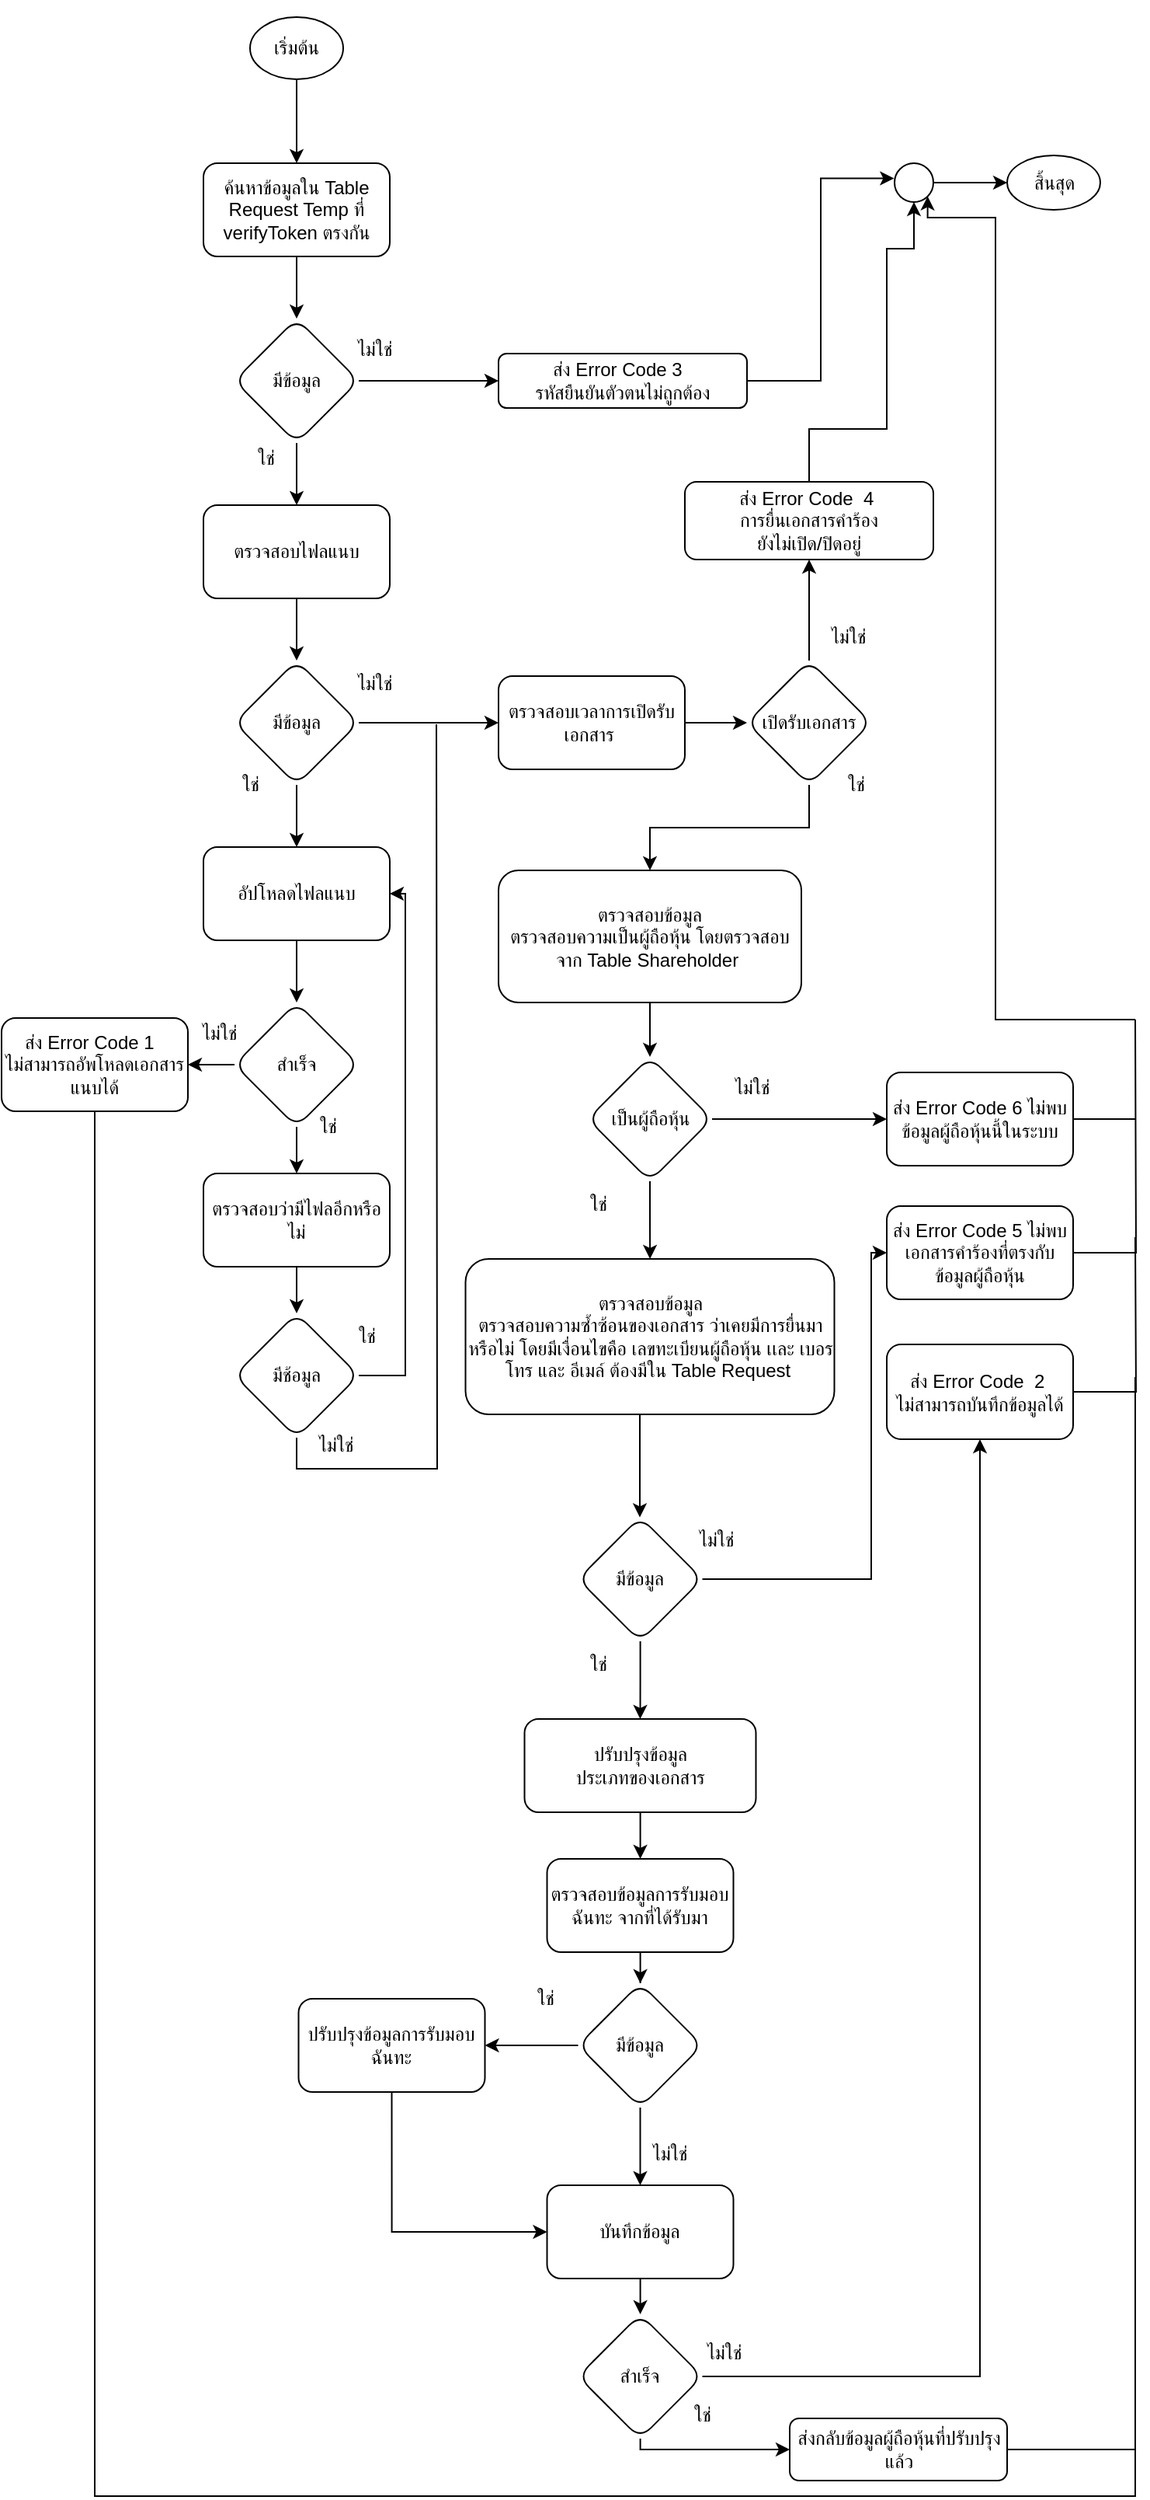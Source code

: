 <mxfile version="20.2.8" type="github" pages="2">
  <diagram id="VSPdkyaA-r9_W4nAyfyy" name="หน้า-1">
    <mxGraphModel dx="1426" dy="794" grid="1" gridSize="10" guides="1" tooltips="1" connect="1" arrows="1" fold="1" page="1" pageScale="1" pageWidth="827" pageHeight="1169" math="0" shadow="0">
      <root>
        <mxCell id="0" />
        <mxCell id="1" parent="0" />
        <mxCell id="oUf4J_-l1cML5JwtaeGK-1" value="" style="group" parent="1" vertex="1" connectable="0">
          <mxGeometry x="40" y="40" width="730" height="1606" as="geometry" />
        </mxCell>
        <mxCell id="oUf4J_-l1cML5JwtaeGK-2" style="edgeStyle=orthogonalEdgeStyle;rounded=0;orthogonalLoop=1;jettySize=auto;html=1;endArrow=classic;endFill=1;" parent="oUf4J_-l1cML5JwtaeGK-1" source="oUf4J_-l1cML5JwtaeGK-3" edge="1">
          <mxGeometry relative="1" as="geometry">
            <mxPoint x="411.25" y="1106.0" as="targetPoint" />
          </mxGeometry>
        </mxCell>
        <mxCell id="oUf4J_-l1cML5JwtaeGK-3" value="มีข้อมูล" style="rhombus;whiteSpace=wrap;html=1;rounded=1;" parent="oUf4J_-l1cML5JwtaeGK-1" vertex="1">
          <mxGeometry x="371.25" y="976" width="80" height="80" as="geometry" />
        </mxCell>
        <mxCell id="oUf4J_-l1cML5JwtaeGK-4" value="ไม่ใช่" style="text;html=1;align=center;verticalAlign=middle;resizable=0;points=[];autosize=1;strokeColor=none;fillColor=none;" parent="oUf4J_-l1cML5JwtaeGK-1" vertex="1">
          <mxGeometry x="435" y="976" width="50" height="30" as="geometry" />
        </mxCell>
        <mxCell id="oUf4J_-l1cML5JwtaeGK-5" value="ใช่" style="text;html=1;align=center;verticalAlign=middle;resizable=0;points=[];autosize=1;strokeColor=none;fillColor=none;" parent="oUf4J_-l1cML5JwtaeGK-1" vertex="1">
          <mxGeometry x="364" y="1056" width="40" height="30" as="geometry" />
        </mxCell>
        <mxCell id="oUf4J_-l1cML5JwtaeGK-6" style="edgeStyle=orthogonalEdgeStyle;rounded=0;orthogonalLoop=1;jettySize=auto;html=1;endArrow=none;endFill=0;" parent="oUf4J_-l1cML5JwtaeGK-1" source="oUf4J_-l1cML5JwtaeGK-64" edge="1">
          <mxGeometry relative="1" as="geometry">
            <mxPoint x="730" y="656" as="targetPoint" />
          </mxGeometry>
        </mxCell>
        <mxCell id="oUf4J_-l1cML5JwtaeGK-7" style="edgeStyle=orthogonalEdgeStyle;rounded=0;orthogonalLoop=1;jettySize=auto;html=1;endArrow=none;endFill=0;" parent="oUf4J_-l1cML5JwtaeGK-1" source="oUf4J_-l1cML5JwtaeGK-62" edge="1">
          <mxGeometry relative="1" as="geometry">
            <mxPoint x="730" y="720" as="targetPoint" />
          </mxGeometry>
        </mxCell>
        <mxCell id="oUf4J_-l1cML5JwtaeGK-8" style="edgeStyle=orthogonalEdgeStyle;rounded=0;orthogonalLoop=1;jettySize=auto;html=1;exitX=0.5;exitY=1;exitDx=0;exitDy=0;endArrow=none;endFill=0;" parent="oUf4J_-l1cML5JwtaeGK-1" source="oUf4J_-l1cML5JwtaeGK-34" edge="1">
          <mxGeometry relative="1" as="geometry">
            <mxPoint x="280" y="466" as="targetPoint" />
          </mxGeometry>
        </mxCell>
        <mxCell id="oUf4J_-l1cML5JwtaeGK-9" value="ปรับปรุงข้อมูล&lt;br&gt;ประเภทของเอกสาร" style="rounded=1;whiteSpace=wrap;html=1;" parent="oUf4J_-l1cML5JwtaeGK-1" vertex="1">
          <mxGeometry x="336.75" y="1106" width="149" height="60" as="geometry" />
        </mxCell>
        <mxCell id="oUf4J_-l1cML5JwtaeGK-10" value="บันทึกข้อมูล" style="whiteSpace=wrap;html=1;rounded=1;" parent="oUf4J_-l1cML5JwtaeGK-1" vertex="1">
          <mxGeometry x="351.25" y="1406" width="120" height="60" as="geometry" />
        </mxCell>
        <mxCell id="oUf4J_-l1cML5JwtaeGK-11" value="สำเร็จ" style="rhombus;whiteSpace=wrap;html=1;rounded=1;" parent="oUf4J_-l1cML5JwtaeGK-1" vertex="1">
          <mxGeometry x="371.25" y="1489" width="80" height="80" as="geometry" />
        </mxCell>
        <mxCell id="oUf4J_-l1cML5JwtaeGK-12" value="" style="edgeStyle=orthogonalEdgeStyle;rounded=0;orthogonalLoop=1;jettySize=auto;html=1;endArrow=classic;endFill=1;" parent="oUf4J_-l1cML5JwtaeGK-1" source="oUf4J_-l1cML5JwtaeGK-10" target="oUf4J_-l1cML5JwtaeGK-11" edge="1">
          <mxGeometry relative="1" as="geometry" />
        </mxCell>
        <mxCell id="oUf4J_-l1cML5JwtaeGK-13" value="ค้นหาข้อมูลใน Table Request Temp ที่ verifyToken ตรงกัน" style="rounded=1;whiteSpace=wrap;html=1;" parent="oUf4J_-l1cML5JwtaeGK-1" vertex="1">
          <mxGeometry x="130" y="105" width="120" height="60" as="geometry" />
        </mxCell>
        <mxCell id="oUf4J_-l1cML5JwtaeGK-14" value="มีข้อมูล" style="rhombus;whiteSpace=wrap;html=1;rounded=1;" parent="oUf4J_-l1cML5JwtaeGK-1" vertex="1">
          <mxGeometry x="150" y="205" width="80" height="80" as="geometry" />
        </mxCell>
        <mxCell id="oUf4J_-l1cML5JwtaeGK-15" value="" style="edgeStyle=orthogonalEdgeStyle;rounded=0;orthogonalLoop=1;jettySize=auto;html=1;" parent="oUf4J_-l1cML5JwtaeGK-1" source="oUf4J_-l1cML5JwtaeGK-13" target="oUf4J_-l1cML5JwtaeGK-14" edge="1">
          <mxGeometry relative="1" as="geometry" />
        </mxCell>
        <mxCell id="oUf4J_-l1cML5JwtaeGK-16" value="ส่ง Error Code 3&amp;nbsp;&amp;nbsp;&lt;br&gt;รหัสยืนยันตัวตนไม่ถูกต้อง" style="whiteSpace=wrap;html=1;rounded=1;" parent="oUf4J_-l1cML5JwtaeGK-1" vertex="1">
          <mxGeometry x="320" y="227.5" width="160" height="35" as="geometry" />
        </mxCell>
        <mxCell id="oUf4J_-l1cML5JwtaeGK-17" value="" style="edgeStyle=orthogonalEdgeStyle;rounded=0;orthogonalLoop=1;jettySize=auto;html=1;" parent="oUf4J_-l1cML5JwtaeGK-1" source="oUf4J_-l1cML5JwtaeGK-14" target="oUf4J_-l1cML5JwtaeGK-16" edge="1">
          <mxGeometry relative="1" as="geometry" />
        </mxCell>
        <mxCell id="oUf4J_-l1cML5JwtaeGK-18" value="ตรวจสอบไฟลแนบ" style="whiteSpace=wrap;html=1;rounded=1;" parent="oUf4J_-l1cML5JwtaeGK-1" vertex="1">
          <mxGeometry x="130" y="325" width="120" height="60" as="geometry" />
        </mxCell>
        <mxCell id="oUf4J_-l1cML5JwtaeGK-19" value="" style="edgeStyle=orthogonalEdgeStyle;rounded=0;orthogonalLoop=1;jettySize=auto;html=1;" parent="oUf4J_-l1cML5JwtaeGK-1" source="oUf4J_-l1cML5JwtaeGK-14" target="oUf4J_-l1cML5JwtaeGK-18" edge="1">
          <mxGeometry relative="1" as="geometry" />
        </mxCell>
        <mxCell id="oUf4J_-l1cML5JwtaeGK-20" value="ใช่" style="text;html=1;align=center;verticalAlign=middle;resizable=0;points=[];autosize=1;strokeColor=none;fillColor=none;" parent="oUf4J_-l1cML5JwtaeGK-1" vertex="1">
          <mxGeometry x="150" y="280" width="40" height="30" as="geometry" />
        </mxCell>
        <mxCell id="oUf4J_-l1cML5JwtaeGK-21" value="ไม่ใช่" style="text;html=1;align=center;verticalAlign=middle;resizable=0;points=[];autosize=1;strokeColor=none;fillColor=none;" parent="oUf4J_-l1cML5JwtaeGK-1" vertex="1">
          <mxGeometry x="215" y="210" width="50" height="30" as="geometry" />
        </mxCell>
        <mxCell id="oUf4J_-l1cML5JwtaeGK-22" style="edgeStyle=orthogonalEdgeStyle;rounded=0;orthogonalLoop=1;jettySize=auto;html=1;entryX=0;entryY=0.5;entryDx=0;entryDy=0;" parent="oUf4J_-l1cML5JwtaeGK-1" source="oUf4J_-l1cML5JwtaeGK-23" edge="1">
          <mxGeometry relative="1" as="geometry">
            <mxPoint x="320" y="465" as="targetPoint" />
          </mxGeometry>
        </mxCell>
        <mxCell id="oUf4J_-l1cML5JwtaeGK-23" value="มีข้อมูล" style="rhombus;whiteSpace=wrap;html=1;rounded=1;" parent="oUf4J_-l1cML5JwtaeGK-1" vertex="1">
          <mxGeometry x="150" y="425" width="80" height="80" as="geometry" />
        </mxCell>
        <mxCell id="oUf4J_-l1cML5JwtaeGK-24" value="" style="edgeStyle=orthogonalEdgeStyle;rounded=0;orthogonalLoop=1;jettySize=auto;html=1;" parent="oUf4J_-l1cML5JwtaeGK-1" source="oUf4J_-l1cML5JwtaeGK-18" target="oUf4J_-l1cML5JwtaeGK-23" edge="1">
          <mxGeometry relative="1" as="geometry" />
        </mxCell>
        <mxCell id="oUf4J_-l1cML5JwtaeGK-25" value="ไม่ใช่" style="text;html=1;align=center;verticalAlign=middle;resizable=0;points=[];autosize=1;strokeColor=none;fillColor=none;" parent="oUf4J_-l1cML5JwtaeGK-1" vertex="1">
          <mxGeometry x="215" y="425" width="50" height="30" as="geometry" />
        </mxCell>
        <mxCell id="oUf4J_-l1cML5JwtaeGK-26" value="ใช่" style="text;html=1;align=center;verticalAlign=middle;resizable=0;points=[];autosize=1;strokeColor=none;fillColor=none;" parent="oUf4J_-l1cML5JwtaeGK-1" vertex="1">
          <mxGeometry x="140" y="490" width="40" height="30" as="geometry" />
        </mxCell>
        <mxCell id="oUf4J_-l1cML5JwtaeGK-27" value="อัปโหลดไฟลแนบ" style="whiteSpace=wrap;html=1;rounded=1;" parent="oUf4J_-l1cML5JwtaeGK-1" vertex="1">
          <mxGeometry x="130" y="545" width="120" height="60" as="geometry" />
        </mxCell>
        <mxCell id="oUf4J_-l1cML5JwtaeGK-28" value="" style="edgeStyle=orthogonalEdgeStyle;rounded=0;orthogonalLoop=1;jettySize=auto;html=1;" parent="oUf4J_-l1cML5JwtaeGK-1" source="oUf4J_-l1cML5JwtaeGK-23" target="oUf4J_-l1cML5JwtaeGK-27" edge="1">
          <mxGeometry relative="1" as="geometry" />
        </mxCell>
        <mxCell id="oUf4J_-l1cML5JwtaeGK-29" value="สำเร็จ" style="rhombus;whiteSpace=wrap;html=1;rounded=1;" parent="oUf4J_-l1cML5JwtaeGK-1" vertex="1">
          <mxGeometry x="150" y="645" width="80" height="80" as="geometry" />
        </mxCell>
        <mxCell id="oUf4J_-l1cML5JwtaeGK-30" value="" style="edgeStyle=orthogonalEdgeStyle;rounded=0;orthogonalLoop=1;jettySize=auto;html=1;" parent="oUf4J_-l1cML5JwtaeGK-1" source="oUf4J_-l1cML5JwtaeGK-27" target="oUf4J_-l1cML5JwtaeGK-29" edge="1">
          <mxGeometry relative="1" as="geometry" />
        </mxCell>
        <mxCell id="oUf4J_-l1cML5JwtaeGK-31" value="ตรวจสอบว่ามีไฟลอีกหรือไม่" style="whiteSpace=wrap;html=1;rounded=1;" parent="oUf4J_-l1cML5JwtaeGK-1" vertex="1">
          <mxGeometry x="130" y="755" width="120" height="60" as="geometry" />
        </mxCell>
        <mxCell id="oUf4J_-l1cML5JwtaeGK-32" value="" style="edgeStyle=orthogonalEdgeStyle;rounded=0;orthogonalLoop=1;jettySize=auto;html=1;" parent="oUf4J_-l1cML5JwtaeGK-1" source="oUf4J_-l1cML5JwtaeGK-29" target="oUf4J_-l1cML5JwtaeGK-31" edge="1">
          <mxGeometry relative="1" as="geometry" />
        </mxCell>
        <mxCell id="oUf4J_-l1cML5JwtaeGK-33" style="edgeStyle=orthogonalEdgeStyle;rounded=0;orthogonalLoop=1;jettySize=auto;html=1;endArrow=classic;endFill=1;entryX=1;entryY=0.5;entryDx=0;entryDy=0;" parent="oUf4J_-l1cML5JwtaeGK-1" source="oUf4J_-l1cML5JwtaeGK-34" target="oUf4J_-l1cML5JwtaeGK-27" edge="1">
          <mxGeometry relative="1" as="geometry">
            <mxPoint x="275" y="466" as="targetPoint" />
            <Array as="points">
              <mxPoint x="260" y="885" />
              <mxPoint x="260" y="575" />
            </Array>
          </mxGeometry>
        </mxCell>
        <mxCell id="oUf4J_-l1cML5JwtaeGK-34" value="มีช้อมูล" style="rhombus;whiteSpace=wrap;html=1;rounded=1;" parent="oUf4J_-l1cML5JwtaeGK-1" vertex="1">
          <mxGeometry x="150" y="845" width="80" height="80" as="geometry" />
        </mxCell>
        <mxCell id="oUf4J_-l1cML5JwtaeGK-35" value="" style="edgeStyle=orthogonalEdgeStyle;rounded=0;orthogonalLoop=1;jettySize=auto;html=1;" parent="oUf4J_-l1cML5JwtaeGK-1" source="oUf4J_-l1cML5JwtaeGK-31" target="oUf4J_-l1cML5JwtaeGK-34" edge="1">
          <mxGeometry relative="1" as="geometry" />
        </mxCell>
        <mxCell id="oUf4J_-l1cML5JwtaeGK-36" value="ไม่ใช่" style="text;html=1;align=center;verticalAlign=middle;resizable=0;points=[];autosize=1;strokeColor=none;fillColor=none;" parent="oUf4J_-l1cML5JwtaeGK-1" vertex="1">
          <mxGeometry x="190" y="915" width="50" height="30" as="geometry" />
        </mxCell>
        <mxCell id="oUf4J_-l1cML5JwtaeGK-37" value="ตรวจสอบเวลาการเปิดรับเอกสาร&amp;nbsp;" style="rounded=1;whiteSpace=wrap;html=1;" parent="oUf4J_-l1cML5JwtaeGK-1" vertex="1">
          <mxGeometry x="320" y="435" width="120" height="60" as="geometry" />
        </mxCell>
        <mxCell id="oUf4J_-l1cML5JwtaeGK-38" value="เปิดรับเอกสาร" style="rhombus;whiteSpace=wrap;html=1;rounded=1;" parent="oUf4J_-l1cML5JwtaeGK-1" vertex="1">
          <mxGeometry x="480" y="425" width="80" height="80" as="geometry" />
        </mxCell>
        <mxCell id="oUf4J_-l1cML5JwtaeGK-39" value="" style="edgeStyle=orthogonalEdgeStyle;rounded=0;orthogonalLoop=1;jettySize=auto;html=1;" parent="oUf4J_-l1cML5JwtaeGK-1" source="oUf4J_-l1cML5JwtaeGK-37" target="oUf4J_-l1cML5JwtaeGK-38" edge="1">
          <mxGeometry relative="1" as="geometry" />
        </mxCell>
        <mxCell id="oUf4J_-l1cML5JwtaeGK-40" style="edgeStyle=orthogonalEdgeStyle;rounded=0;orthogonalLoop=1;jettySize=auto;html=1;endArrow=none;endFill=0;" parent="oUf4J_-l1cML5JwtaeGK-1" source="oUf4J_-l1cML5JwtaeGK-41" edge="1">
          <mxGeometry relative="1" as="geometry">
            <mxPoint x="730" y="886" as="targetPoint" />
            <Array as="points">
              <mxPoint x="60" y="1606" />
              <mxPoint x="730" y="1606" />
            </Array>
          </mxGeometry>
        </mxCell>
        <mxCell id="oUf4J_-l1cML5JwtaeGK-41" value="ส่ง Error Code 1&amp;nbsp;&amp;nbsp;&lt;br&gt;ไม่สามารถอัพโหลดเอกสารแนบได้" style="rounded=1;whiteSpace=wrap;html=1;" parent="oUf4J_-l1cML5JwtaeGK-1" vertex="1">
          <mxGeometry y="655" width="120" height="60" as="geometry" />
        </mxCell>
        <mxCell id="oUf4J_-l1cML5JwtaeGK-42" style="edgeStyle=orthogonalEdgeStyle;rounded=0;orthogonalLoop=1;jettySize=auto;html=1;" parent="oUf4J_-l1cML5JwtaeGK-1" source="oUf4J_-l1cML5JwtaeGK-29" target="oUf4J_-l1cML5JwtaeGK-41" edge="1">
          <mxGeometry relative="1" as="geometry">
            <mxPoint x="280" y="685" as="targetPoint" />
          </mxGeometry>
        </mxCell>
        <mxCell id="oUf4J_-l1cML5JwtaeGK-43" value="ใช่" style="text;html=1;align=center;verticalAlign=middle;resizable=0;points=[];autosize=1;strokeColor=none;fillColor=none;" parent="oUf4J_-l1cML5JwtaeGK-1" vertex="1">
          <mxGeometry x="215" y="845" width="40" height="30" as="geometry" />
        </mxCell>
        <mxCell id="oUf4J_-l1cML5JwtaeGK-44" value="" style="ellipse;whiteSpace=wrap;html=1;aspect=fixed;" parent="oUf4J_-l1cML5JwtaeGK-1" vertex="1">
          <mxGeometry x="575" y="105" width="25" height="25" as="geometry" />
        </mxCell>
        <mxCell id="oUf4J_-l1cML5JwtaeGK-45" style="edgeStyle=orthogonalEdgeStyle;rounded=0;orthogonalLoop=1;jettySize=auto;html=1;endArrow=classic;endFill=1;entryX=-0.013;entryY=0.391;entryDx=0;entryDy=0;entryPerimeter=0;" parent="oUf4J_-l1cML5JwtaeGK-1" source="oUf4J_-l1cML5JwtaeGK-16" target="oUf4J_-l1cML5JwtaeGK-44" edge="1">
          <mxGeometry relative="1" as="geometry">
            <mxPoint x="530" y="15" as="targetPoint" />
          </mxGeometry>
        </mxCell>
        <mxCell id="oUf4J_-l1cML5JwtaeGK-46" style="edgeStyle=orthogonalEdgeStyle;rounded=0;orthogonalLoop=1;jettySize=auto;html=1;entryX=0.5;entryY=1;entryDx=0;entryDy=0;endArrow=classic;endFill=1;" parent="oUf4J_-l1cML5JwtaeGK-1" source="oUf4J_-l1cML5JwtaeGK-47" target="oUf4J_-l1cML5JwtaeGK-44" edge="1">
          <mxGeometry relative="1" as="geometry">
            <Array as="points">
              <mxPoint x="520" y="276" />
              <mxPoint x="570" y="276" />
              <mxPoint x="570" y="160" />
              <mxPoint x="588" y="160" />
            </Array>
          </mxGeometry>
        </mxCell>
        <mxCell id="oUf4J_-l1cML5JwtaeGK-47" value="ส่ง Error Code&amp;nbsp; 4&amp;nbsp;&lt;br&gt;การยื่นเอกสารคำร้อง&lt;br&gt;ยังไม่เปิด/ปิดอยู่" style="whiteSpace=wrap;html=1;rounded=1;" parent="oUf4J_-l1cML5JwtaeGK-1" vertex="1">
          <mxGeometry x="440" y="310" width="160" height="50" as="geometry" />
        </mxCell>
        <mxCell id="oUf4J_-l1cML5JwtaeGK-48" style="edgeStyle=orthogonalEdgeStyle;rounded=0;orthogonalLoop=1;jettySize=auto;html=1;entryX=0.5;entryY=1;entryDx=0;entryDy=0;" parent="oUf4J_-l1cML5JwtaeGK-1" source="oUf4J_-l1cML5JwtaeGK-38" target="oUf4J_-l1cML5JwtaeGK-47" edge="1">
          <mxGeometry relative="1" as="geometry">
            <mxPoint x="520" y="385" as="targetPoint" />
          </mxGeometry>
        </mxCell>
        <mxCell id="oUf4J_-l1cML5JwtaeGK-49" value="ไม่ใช่" style="text;html=1;align=center;verticalAlign=middle;resizable=0;points=[];autosize=1;strokeColor=none;fillColor=none;" parent="oUf4J_-l1cML5JwtaeGK-1" vertex="1">
          <mxGeometry x="520" y="395" width="50" height="30" as="geometry" />
        </mxCell>
        <mxCell id="oUf4J_-l1cML5JwtaeGK-50" value="ใช่" style="text;html=1;align=center;verticalAlign=middle;resizable=0;points=[];autosize=1;strokeColor=none;fillColor=none;" parent="oUf4J_-l1cML5JwtaeGK-1" vertex="1">
          <mxGeometry x="530" y="490" width="40" height="30" as="geometry" />
        </mxCell>
        <mxCell id="oUf4J_-l1cML5JwtaeGK-51" value="สิ้นสุด" style="ellipse;whiteSpace=wrap;html=1;" parent="oUf4J_-l1cML5JwtaeGK-1" vertex="1">
          <mxGeometry x="647.5" y="100" width="60" height="35" as="geometry" />
        </mxCell>
        <mxCell id="oUf4J_-l1cML5JwtaeGK-52" value="" style="edgeStyle=orthogonalEdgeStyle;rounded=0;orthogonalLoop=1;jettySize=auto;html=1;endArrow=classic;endFill=1;" parent="oUf4J_-l1cML5JwtaeGK-1" source="oUf4J_-l1cML5JwtaeGK-44" target="oUf4J_-l1cML5JwtaeGK-51" edge="1">
          <mxGeometry relative="1" as="geometry" />
        </mxCell>
        <mxCell id="oUf4J_-l1cML5JwtaeGK-53" value="ใช่" style="text;html=1;align=center;verticalAlign=middle;resizable=0;points=[];autosize=1;strokeColor=none;fillColor=none;" parent="oUf4J_-l1cML5JwtaeGK-1" vertex="1">
          <mxGeometry x="190" y="710" width="40" height="30" as="geometry" />
        </mxCell>
        <mxCell id="oUf4J_-l1cML5JwtaeGK-54" value="ไม่ใช่" style="text;html=1;align=center;verticalAlign=middle;resizable=0;points=[];autosize=1;strokeColor=none;fillColor=none;" parent="oUf4J_-l1cML5JwtaeGK-1" vertex="1">
          <mxGeometry x="115" y="650" width="50" height="30" as="geometry" />
        </mxCell>
        <mxCell id="oUf4J_-l1cML5JwtaeGK-55" value="ตรวจสอบข้อมูล&lt;br&gt;ตรวจสอบความเป็นผู้ถือหุ้น โดยตรวจสอบจาก Table Shareholder&amp;nbsp;" style="whiteSpace=wrap;html=1;rounded=1;" parent="oUf4J_-l1cML5JwtaeGK-1" vertex="1">
          <mxGeometry x="320" y="560" width="195" height="85" as="geometry" />
        </mxCell>
        <mxCell id="oUf4J_-l1cML5JwtaeGK-56" value="เป็นผู้ถือหุ้น" style="rhombus;whiteSpace=wrap;html=1;rounded=1;" parent="oUf4J_-l1cML5JwtaeGK-1" vertex="1">
          <mxGeometry x="377.5" y="680" width="80" height="80" as="geometry" />
        </mxCell>
        <mxCell id="oUf4J_-l1cML5JwtaeGK-57" style="edgeStyle=orthogonalEdgeStyle;rounded=0;orthogonalLoop=1;jettySize=auto;html=1;entryX=0.5;entryY=0;entryDx=0;entryDy=0;" parent="oUf4J_-l1cML5JwtaeGK-1" source="oUf4J_-l1cML5JwtaeGK-38" target="oUf4J_-l1cML5JwtaeGK-55" edge="1">
          <mxGeometry relative="1" as="geometry">
            <mxPoint x="410" y="556" as="targetPoint" />
          </mxGeometry>
        </mxCell>
        <mxCell id="oUf4J_-l1cML5JwtaeGK-58" value="" style="edgeStyle=orthogonalEdgeStyle;rounded=0;orthogonalLoop=1;jettySize=auto;html=1;" parent="oUf4J_-l1cML5JwtaeGK-1" source="oUf4J_-l1cML5JwtaeGK-55" target="oUf4J_-l1cML5JwtaeGK-56" edge="1">
          <mxGeometry relative="1" as="geometry" />
        </mxCell>
        <mxCell id="oUf4J_-l1cML5JwtaeGK-59" value="ใช่" style="text;html=1;align=center;verticalAlign=middle;resizable=0;points=[];autosize=1;strokeColor=none;fillColor=none;" parent="oUf4J_-l1cML5JwtaeGK-1" vertex="1">
          <mxGeometry x="364" y="760" width="40" height="30" as="geometry" />
        </mxCell>
        <mxCell id="oUf4J_-l1cML5JwtaeGK-60" value="ไม่ใช่" style="text;html=1;align=center;verticalAlign=middle;resizable=0;points=[];autosize=1;strokeColor=none;fillColor=none;" parent="oUf4J_-l1cML5JwtaeGK-1" vertex="1">
          <mxGeometry x="457.5" y="685" width="50" height="30" as="geometry" />
        </mxCell>
        <mxCell id="oUf4J_-l1cML5JwtaeGK-61" value="ตรวจสอบข้อมูล&lt;br&gt;ตรวจสอบความซ้ำซ้อนของเอกสาร ว่าเคยมีการยื่นมาหรือไม่ โดยมีเงื่อนไขคือ เลขทะเบียนผู้ถือหุ้น เเละ เบอรโทร และ อีเมล์ ต้องมีใน Table Request&amp;nbsp;" style="whiteSpace=wrap;html=1;rounded=1;" parent="oUf4J_-l1cML5JwtaeGK-1" vertex="1">
          <mxGeometry x="298.75" y="810" width="237.5" height="100" as="geometry" />
        </mxCell>
        <mxCell id="oUf4J_-l1cML5JwtaeGK-62" value="ส่ง Error Code 6 ไม่พบข้อมูลผู้ถือหุ้นนี้ในระบบ" style="whiteSpace=wrap;html=1;rounded=1;" parent="oUf4J_-l1cML5JwtaeGK-1" vertex="1">
          <mxGeometry x="570" y="690" width="120" height="60" as="geometry" />
        </mxCell>
        <mxCell id="oUf4J_-l1cML5JwtaeGK-63" style="edgeStyle=orthogonalEdgeStyle;rounded=0;orthogonalLoop=1;jettySize=auto;html=1;entryX=0;entryY=0.5;entryDx=0;entryDy=0;exitX=1;exitY=0.5;exitDx=0;exitDy=0;" parent="oUf4J_-l1cML5JwtaeGK-1" source="oUf4J_-l1cML5JwtaeGK-56" target="oUf4J_-l1cML5JwtaeGK-62" edge="1">
          <mxGeometry relative="1" as="geometry">
            <Array as="points">
              <mxPoint x="520" y="720" />
              <mxPoint x="520" y="720" />
            </Array>
          </mxGeometry>
        </mxCell>
        <mxCell id="oUf4J_-l1cML5JwtaeGK-64" value="ส่ง Error Code 5 ไม่พบเอกสารคำร้องที่ตรงกับข้อมูลผู้ถือหุ้น" style="whiteSpace=wrap;html=1;rounded=1;" parent="oUf4J_-l1cML5JwtaeGK-1" vertex="1">
          <mxGeometry x="570" y="776" width="120" height="60" as="geometry" />
        </mxCell>
        <mxCell id="oUf4J_-l1cML5JwtaeGK-65" style="edgeStyle=orthogonalEdgeStyle;rounded=0;orthogonalLoop=1;jettySize=auto;html=1;endArrow=classic;endFill=1;entryX=1;entryY=1;entryDx=0;entryDy=0;" parent="oUf4J_-l1cML5JwtaeGK-1" target="oUf4J_-l1cML5JwtaeGK-44" edge="1">
          <mxGeometry relative="1" as="geometry">
            <mxPoint x="710" y="166" as="targetPoint" />
            <mxPoint x="730" y="656" as="sourcePoint" />
            <Array as="points">
              <mxPoint x="640" y="656" />
              <mxPoint x="640" y="140" />
              <mxPoint x="596" y="140" />
            </Array>
          </mxGeometry>
        </mxCell>
        <mxCell id="oUf4J_-l1cML5JwtaeGK-66" style="edgeStyle=orthogonalEdgeStyle;rounded=0;orthogonalLoop=1;jettySize=auto;html=1;endArrow=none;endFill=0;" parent="oUf4J_-l1cML5JwtaeGK-1" source="oUf4J_-l1cML5JwtaeGK-67" edge="1">
          <mxGeometry relative="1" as="geometry">
            <mxPoint x="730" y="796" as="targetPoint" />
          </mxGeometry>
        </mxCell>
        <mxCell id="oUf4J_-l1cML5JwtaeGK-67" value="ส่ง Error Code&amp;nbsp; 2&amp;nbsp;&lt;br&gt;ไม่สามารถบันทึกข้อมูลได้" style="rounded=1;whiteSpace=wrap;html=1;" parent="oUf4J_-l1cML5JwtaeGK-1" vertex="1">
          <mxGeometry x="570" y="865" width="120" height="61" as="geometry" />
        </mxCell>
        <mxCell id="oUf4J_-l1cML5JwtaeGK-68" value="ไม่ใช่" style="text;html=1;align=center;verticalAlign=middle;resizable=0;points=[];autosize=1;strokeColor=none;fillColor=none;" parent="oUf4J_-l1cML5JwtaeGK-1" vertex="1">
          <mxGeometry x="440" y="1499" width="50" height="30" as="geometry" />
        </mxCell>
        <mxCell id="oUf4J_-l1cML5JwtaeGK-69" value="ใช่" style="text;html=1;align=center;verticalAlign=middle;resizable=0;points=[];autosize=1;strokeColor=none;fillColor=none;" parent="oUf4J_-l1cML5JwtaeGK-1" vertex="1">
          <mxGeometry x="431.25" y="1539" width="40" height="30" as="geometry" />
        </mxCell>
        <mxCell id="oUf4J_-l1cML5JwtaeGK-70" value="ตรวจสอบข้อมูลการรับมอบฉันทะ จากที่ได้รับมา" style="whiteSpace=wrap;html=1;rounded=1;" parent="oUf4J_-l1cML5JwtaeGK-1" vertex="1">
          <mxGeometry x="351.25" y="1196" width="120" height="60" as="geometry" />
        </mxCell>
        <mxCell id="oUf4J_-l1cML5JwtaeGK-71" value="" style="edgeStyle=orthogonalEdgeStyle;rounded=0;orthogonalLoop=1;jettySize=auto;html=1;exitX=0.5;exitY=1;exitDx=0;exitDy=0;" parent="oUf4J_-l1cML5JwtaeGK-1" source="oUf4J_-l1cML5JwtaeGK-61" target="oUf4J_-l1cML5JwtaeGK-3" edge="1">
          <mxGeometry relative="1" as="geometry">
            <mxPoint x="411" y="956" as="sourcePoint" />
            <Array as="points">
              <mxPoint x="411" y="910" />
            </Array>
          </mxGeometry>
        </mxCell>
        <mxCell id="oUf4J_-l1cML5JwtaeGK-72" style="edgeStyle=orthogonalEdgeStyle;rounded=0;orthogonalLoop=1;jettySize=auto;html=1;entryX=0.5;entryY=0;entryDx=0;entryDy=0;endArrow=classic;endFill=1;" parent="oUf4J_-l1cML5JwtaeGK-1" source="oUf4J_-l1cML5JwtaeGK-73" target="oUf4J_-l1cML5JwtaeGK-10" edge="1">
          <mxGeometry relative="1" as="geometry" />
        </mxCell>
        <mxCell id="oUf4J_-l1cML5JwtaeGK-73" value="มีข้อมูล" style="rhombus;whiteSpace=wrap;html=1;rounded=1;" parent="oUf4J_-l1cML5JwtaeGK-1" vertex="1">
          <mxGeometry x="371.25" y="1276" width="80" height="80" as="geometry" />
        </mxCell>
        <mxCell id="oUf4J_-l1cML5JwtaeGK-74" value="" style="edgeStyle=orthogonalEdgeStyle;rounded=0;orthogonalLoop=1;jettySize=auto;html=1;endArrow=classic;endFill=1;" parent="oUf4J_-l1cML5JwtaeGK-1" source="oUf4J_-l1cML5JwtaeGK-56" target="oUf4J_-l1cML5JwtaeGK-61" edge="1">
          <mxGeometry relative="1" as="geometry" />
        </mxCell>
        <mxCell id="oUf4J_-l1cML5JwtaeGK-75" style="edgeStyle=orthogonalEdgeStyle;rounded=0;orthogonalLoop=1;jettySize=auto;html=1;entryX=0;entryY=0.5;entryDx=0;entryDy=0;endArrow=classic;endFill=1;exitX=0.5;exitY=1;exitDx=0;exitDy=0;" parent="oUf4J_-l1cML5JwtaeGK-1" source="oUf4J_-l1cML5JwtaeGK-76" target="oUf4J_-l1cML5JwtaeGK-10" edge="1">
          <mxGeometry relative="1" as="geometry" />
        </mxCell>
        <mxCell id="oUf4J_-l1cML5JwtaeGK-76" value="ปรับปรุงข้อมูลการรับมอบฉันทะ" style="whiteSpace=wrap;html=1;rounded=1;" parent="oUf4J_-l1cML5JwtaeGK-1" vertex="1">
          <mxGeometry x="191.25" y="1286" width="120" height="60" as="geometry" />
        </mxCell>
        <mxCell id="oUf4J_-l1cML5JwtaeGK-77" value="ใช่" style="text;html=1;align=center;verticalAlign=middle;resizable=0;points=[];autosize=1;strokeColor=none;fillColor=none;" parent="oUf4J_-l1cML5JwtaeGK-1" vertex="1">
          <mxGeometry x="330" y="1271" width="40" height="30" as="geometry" />
        </mxCell>
        <mxCell id="oUf4J_-l1cML5JwtaeGK-78" value="ไม่ใช่" style="text;html=1;align=center;verticalAlign=middle;resizable=0;points=[];autosize=1;strokeColor=none;fillColor=none;" parent="oUf4J_-l1cML5JwtaeGK-1" vertex="1">
          <mxGeometry x="405" y="1371" width="50" height="30" as="geometry" />
        </mxCell>
        <mxCell id="oUf4J_-l1cML5JwtaeGK-79" style="edgeStyle=orthogonalEdgeStyle;rounded=0;orthogonalLoop=1;jettySize=auto;html=1;endArrow=none;endFill=0;" parent="oUf4J_-l1cML5JwtaeGK-1" source="oUf4J_-l1cML5JwtaeGK-80" edge="1">
          <mxGeometry relative="1" as="geometry">
            <mxPoint x="730" y="1576" as="targetPoint" />
          </mxGeometry>
        </mxCell>
        <mxCell id="oUf4J_-l1cML5JwtaeGK-80" value="ส่งกลับข้อมูลผู้ถือหุ้นที่ปรับปรุงแล้ว" style="rounded=1;whiteSpace=wrap;html=1;" parent="oUf4J_-l1cML5JwtaeGK-1" vertex="1">
          <mxGeometry x="507.5" y="1556" width="140" height="40" as="geometry" />
        </mxCell>
        <mxCell id="oUf4J_-l1cML5JwtaeGK-81" value="" style="edgeStyle=orthogonalEdgeStyle;rounded=0;orthogonalLoop=1;jettySize=auto;html=1;entryX=0;entryY=0.5;entryDx=0;entryDy=0;" parent="oUf4J_-l1cML5JwtaeGK-1" source="oUf4J_-l1cML5JwtaeGK-3" target="oUf4J_-l1cML5JwtaeGK-64" edge="1">
          <mxGeometry relative="1" as="geometry">
            <Array as="points">
              <mxPoint x="560" y="1016" />
              <mxPoint x="560" y="806" />
            </Array>
          </mxGeometry>
        </mxCell>
        <mxCell id="oUf4J_-l1cML5JwtaeGK-82" style="edgeStyle=orthogonalEdgeStyle;rounded=0;orthogonalLoop=1;jettySize=auto;html=1;entryX=0.5;entryY=1;entryDx=0;entryDy=0;endArrow=classic;endFill=1;" parent="oUf4J_-l1cML5JwtaeGK-1" source="oUf4J_-l1cML5JwtaeGK-11" target="oUf4J_-l1cML5JwtaeGK-67" edge="1">
          <mxGeometry relative="1" as="geometry" />
        </mxCell>
        <mxCell id="oUf4J_-l1cML5JwtaeGK-83" value="" style="edgeStyle=orthogonalEdgeStyle;rounded=0;orthogonalLoop=1;jettySize=auto;html=1;endArrow=classic;endFill=1;" parent="oUf4J_-l1cML5JwtaeGK-1" source="oUf4J_-l1cML5JwtaeGK-9" target="oUf4J_-l1cML5JwtaeGK-70" edge="1">
          <mxGeometry relative="1" as="geometry" />
        </mxCell>
        <mxCell id="oUf4J_-l1cML5JwtaeGK-84" value="" style="edgeStyle=orthogonalEdgeStyle;rounded=0;orthogonalLoop=1;jettySize=auto;html=1;endArrow=classic;endFill=1;" parent="oUf4J_-l1cML5JwtaeGK-1" source="oUf4J_-l1cML5JwtaeGK-70" target="oUf4J_-l1cML5JwtaeGK-73" edge="1">
          <mxGeometry relative="1" as="geometry" />
        </mxCell>
        <mxCell id="oUf4J_-l1cML5JwtaeGK-85" value="" style="edgeStyle=orthogonalEdgeStyle;rounded=0;orthogonalLoop=1;jettySize=auto;html=1;endArrow=classic;endFill=1;" parent="oUf4J_-l1cML5JwtaeGK-1" source="oUf4J_-l1cML5JwtaeGK-73" target="oUf4J_-l1cML5JwtaeGK-76" edge="1">
          <mxGeometry relative="1" as="geometry" />
        </mxCell>
        <mxCell id="oUf4J_-l1cML5JwtaeGK-86" style="edgeStyle=orthogonalEdgeStyle;rounded=0;orthogonalLoop=1;jettySize=auto;html=1;entryX=0;entryY=0.5;entryDx=0;entryDy=0;endArrow=classic;endFill=1;" parent="oUf4J_-l1cML5JwtaeGK-1" source="oUf4J_-l1cML5JwtaeGK-11" target="oUf4J_-l1cML5JwtaeGK-80" edge="1">
          <mxGeometry relative="1" as="geometry">
            <Array as="points">
              <mxPoint x="411" y="1576" />
            </Array>
          </mxGeometry>
        </mxCell>
        <mxCell id="oUf4J_-l1cML5JwtaeGK-87" value="" style="edgeStyle=orthogonalEdgeStyle;rounded=0;orthogonalLoop=1;jettySize=auto;html=1;" parent="oUf4J_-l1cML5JwtaeGK-1" source="oUf4J_-l1cML5JwtaeGK-88" target="oUf4J_-l1cML5JwtaeGK-13" edge="1">
          <mxGeometry relative="1" as="geometry" />
        </mxCell>
        <mxCell id="oUf4J_-l1cML5JwtaeGK-88" value="เริ่มต้น" style="ellipse;whiteSpace=wrap;html=1;" parent="oUf4J_-l1cML5JwtaeGK-1" vertex="1">
          <mxGeometry x="160" y="11" width="60" height="40" as="geometry" />
        </mxCell>
      </root>
    </mxGraphModel>
  </diagram>
  <diagram id="gcOZ_6tC0jaYasazlIRs" name="หน้า-2">
    <mxGraphModel dx="1296" dy="670" grid="1" gridSize="10" guides="1" tooltips="1" connect="1" arrows="1" fold="1" page="1" pageScale="1" pageWidth="827" pageHeight="1169" math="0" shadow="0">
      <root>
        <mxCell id="0" />
        <mxCell id="1" parent="0" />
        <mxCell id="btwDwO-bh5UdA42NUkLC-1" value="" style="group" vertex="1" connectable="0" parent="1">
          <mxGeometry x="70" y="40" width="620" height="2280" as="geometry" />
        </mxCell>
        <mxCell id="btwDwO-bh5UdA42NUkLC-2" value="ค้นหาข้อมูลใน Table Request ที่ verifyToken ตรงกัน" style="rounded=1;whiteSpace=wrap;html=1;" vertex="1" parent="btwDwO-bh5UdA42NUkLC-1">
          <mxGeometry x="240" y="70" width="120" height="60" as="geometry" />
        </mxCell>
        <mxCell id="btwDwO-bh5UdA42NUkLC-3" value="มีข้อมูล?" style="rhombus;whiteSpace=wrap;html=1;rounded=1;" vertex="1" parent="btwDwO-bh5UdA42NUkLC-1">
          <mxGeometry x="260" y="174" width="80" height="80" as="geometry" />
        </mxCell>
        <mxCell id="btwDwO-bh5UdA42NUkLC-4" value="" style="edgeStyle=orthogonalEdgeStyle;rounded=0;orthogonalLoop=1;jettySize=auto;html=1;" edge="1" parent="btwDwO-bh5UdA42NUkLC-1" source="btwDwO-bh5UdA42NUkLC-2" target="btwDwO-bh5UdA42NUkLC-3">
          <mxGeometry relative="1" as="geometry" />
        </mxCell>
        <mxCell id="btwDwO-bh5UdA42NUkLC-5" value="ส่ง Error Code 3&amp;nbsp;&amp;nbsp;&lt;br&gt;รหัสยืนยันตัวตนไม่ถูกต้อง" style="whiteSpace=wrap;html=1;rounded=1;" vertex="1" parent="btwDwO-bh5UdA42NUkLC-1">
          <mxGeometry x="430" y="196.5" width="160" height="35" as="geometry" />
        </mxCell>
        <mxCell id="btwDwO-bh5UdA42NUkLC-6" value="" style="edgeStyle=orthogonalEdgeStyle;rounded=0;orthogonalLoop=1;jettySize=auto;html=1;" edge="1" parent="btwDwO-bh5UdA42NUkLC-1" source="btwDwO-bh5UdA42NUkLC-3" target="btwDwO-bh5UdA42NUkLC-5">
          <mxGeometry relative="1" as="geometry" />
        </mxCell>
        <mxCell id="btwDwO-bh5UdA42NUkLC-7" value="ตรวจสอบไฟลแนบ" style="whiteSpace=wrap;html=1;rounded=1;" vertex="1" parent="btwDwO-bh5UdA42NUkLC-1">
          <mxGeometry x="240" y="314" width="120" height="60" as="geometry" />
        </mxCell>
        <mxCell id="btwDwO-bh5UdA42NUkLC-8" value="" style="edgeStyle=orthogonalEdgeStyle;rounded=0;orthogonalLoop=1;jettySize=auto;html=1;" edge="1" parent="btwDwO-bh5UdA42NUkLC-1" source="btwDwO-bh5UdA42NUkLC-3" target="btwDwO-bh5UdA42NUkLC-7">
          <mxGeometry relative="1" as="geometry" />
        </mxCell>
        <mxCell id="btwDwO-bh5UdA42NUkLC-9" value="ใช่" style="text;html=1;align=center;verticalAlign=middle;resizable=0;points=[];autosize=1;strokeColor=none;fillColor=none;" vertex="1" parent="btwDwO-bh5UdA42NUkLC-1">
          <mxGeometry x="260" y="269" width="40" height="30" as="geometry" />
        </mxCell>
        <mxCell id="btwDwO-bh5UdA42NUkLC-10" value="ไม่ใช่" style="text;html=1;align=center;verticalAlign=middle;resizable=0;points=[];autosize=1;strokeColor=none;fillColor=none;" vertex="1" parent="btwDwO-bh5UdA42NUkLC-1">
          <mxGeometry x="330" y="180" width="50" height="30" as="geometry" />
        </mxCell>
        <mxCell id="btwDwO-bh5UdA42NUkLC-11" value="มีข้อมูล?" style="rhombus;whiteSpace=wrap;html=1;rounded=1;" vertex="1" parent="btwDwO-bh5UdA42NUkLC-1">
          <mxGeometry x="260" y="414" width="80" height="80" as="geometry" />
        </mxCell>
        <mxCell id="btwDwO-bh5UdA42NUkLC-12" value="" style="edgeStyle=orthogonalEdgeStyle;rounded=0;orthogonalLoop=1;jettySize=auto;html=1;" edge="1" parent="btwDwO-bh5UdA42NUkLC-1" source="btwDwO-bh5UdA42NUkLC-7" target="btwDwO-bh5UdA42NUkLC-11">
          <mxGeometry relative="1" as="geometry" />
        </mxCell>
        <mxCell id="btwDwO-bh5UdA42NUkLC-13" value="ไม่ใช่" style="text;html=1;align=center;verticalAlign=middle;resizable=0;points=[];autosize=1;strokeColor=none;fillColor=none;" vertex="1" parent="btwDwO-bh5UdA42NUkLC-1">
          <mxGeometry x="200" y="414" width="50" height="30" as="geometry" />
        </mxCell>
        <mxCell id="btwDwO-bh5UdA42NUkLC-14" value="ใช่" style="text;html=1;align=center;verticalAlign=middle;resizable=0;points=[];autosize=1;strokeColor=none;fillColor=none;" vertex="1" parent="btwDwO-bh5UdA42NUkLC-1">
          <mxGeometry x="250" y="479" width="40" height="30" as="geometry" />
        </mxCell>
        <mxCell id="btwDwO-bh5UdA42NUkLC-15" value="อัปโหลดไฟลแนบ" style="whiteSpace=wrap;html=1;rounded=1;" vertex="1" parent="btwDwO-bh5UdA42NUkLC-1">
          <mxGeometry x="240" y="534" width="120" height="60" as="geometry" />
        </mxCell>
        <mxCell id="btwDwO-bh5UdA42NUkLC-16" value="" style="edgeStyle=orthogonalEdgeStyle;rounded=0;orthogonalLoop=1;jettySize=auto;html=1;" edge="1" parent="btwDwO-bh5UdA42NUkLC-1" source="btwDwO-bh5UdA42NUkLC-11" target="btwDwO-bh5UdA42NUkLC-15">
          <mxGeometry relative="1" as="geometry" />
        </mxCell>
        <mxCell id="btwDwO-bh5UdA42NUkLC-17" value="สำเร็จ?" style="rhombus;whiteSpace=wrap;html=1;rounded=1;" vertex="1" parent="btwDwO-bh5UdA42NUkLC-1">
          <mxGeometry x="260" y="634" width="80" height="80" as="geometry" />
        </mxCell>
        <mxCell id="btwDwO-bh5UdA42NUkLC-18" value="" style="edgeStyle=orthogonalEdgeStyle;rounded=0;orthogonalLoop=1;jettySize=auto;html=1;" edge="1" parent="btwDwO-bh5UdA42NUkLC-1" source="btwDwO-bh5UdA42NUkLC-15" target="btwDwO-bh5UdA42NUkLC-17">
          <mxGeometry relative="1" as="geometry" />
        </mxCell>
        <mxCell id="btwDwO-bh5UdA42NUkLC-19" value="ตรวจสอบว่ามีไฟลอีกหรือไม่" style="whiteSpace=wrap;html=1;rounded=1;" vertex="1" parent="btwDwO-bh5UdA42NUkLC-1">
          <mxGeometry x="240" y="744" width="120" height="60" as="geometry" />
        </mxCell>
        <mxCell id="btwDwO-bh5UdA42NUkLC-20" value="" style="edgeStyle=orthogonalEdgeStyle;rounded=0;orthogonalLoop=1;jettySize=auto;html=1;" edge="1" parent="btwDwO-bh5UdA42NUkLC-1" source="btwDwO-bh5UdA42NUkLC-17" target="btwDwO-bh5UdA42NUkLC-19">
          <mxGeometry relative="1" as="geometry" />
        </mxCell>
        <mxCell id="btwDwO-bh5UdA42NUkLC-21" style="edgeStyle=orthogonalEdgeStyle;rounded=0;orthogonalLoop=1;jettySize=auto;html=1;endArrow=classic;endFill=1;entryX=1;entryY=0.5;entryDx=0;entryDy=0;" edge="1" parent="btwDwO-bh5UdA42NUkLC-1" source="btwDwO-bh5UdA42NUkLC-22" target="btwDwO-bh5UdA42NUkLC-15">
          <mxGeometry relative="1" as="geometry">
            <mxPoint x="385" y="455" as="targetPoint" />
            <Array as="points">
              <mxPoint x="380" y="874" />
              <mxPoint x="380" y="564" />
            </Array>
          </mxGeometry>
        </mxCell>
        <mxCell id="btwDwO-bh5UdA42NUkLC-22" value="มีช้อมูล?" style="rhombus;whiteSpace=wrap;html=1;rounded=1;" vertex="1" parent="btwDwO-bh5UdA42NUkLC-1">
          <mxGeometry x="266.88" y="834" width="80" height="80" as="geometry" />
        </mxCell>
        <mxCell id="btwDwO-bh5UdA42NUkLC-23" value="" style="edgeStyle=orthogonalEdgeStyle;rounded=0;orthogonalLoop=1;jettySize=auto;html=1;" edge="1" parent="btwDwO-bh5UdA42NUkLC-1" source="btwDwO-bh5UdA42NUkLC-19" target="btwDwO-bh5UdA42NUkLC-22">
          <mxGeometry relative="1" as="geometry" />
        </mxCell>
        <mxCell id="btwDwO-bh5UdA42NUkLC-24" value="ส่ง Error Code 1&amp;nbsp;&amp;nbsp;&lt;br&gt;ไม่สามารถอัพโหลดเอกสารแนบได้" style="rounded=1;whiteSpace=wrap;html=1;" vertex="1" parent="btwDwO-bh5UdA42NUkLC-1">
          <mxGeometry x="70" y="644" width="120" height="60" as="geometry" />
        </mxCell>
        <mxCell id="btwDwO-bh5UdA42NUkLC-25" style="edgeStyle=orthogonalEdgeStyle;rounded=0;orthogonalLoop=1;jettySize=auto;html=1;" edge="1" parent="btwDwO-bh5UdA42NUkLC-1" source="btwDwO-bh5UdA42NUkLC-17" target="btwDwO-bh5UdA42NUkLC-24">
          <mxGeometry relative="1" as="geometry">
            <mxPoint x="390" y="674" as="targetPoint" />
          </mxGeometry>
        </mxCell>
        <mxCell id="btwDwO-bh5UdA42NUkLC-26" value="ใช่" style="text;html=1;align=center;verticalAlign=middle;resizable=0;points=[];autosize=1;strokeColor=none;fillColor=none;" vertex="1" parent="btwDwO-bh5UdA42NUkLC-1">
          <mxGeometry x="325" y="834" width="40" height="30" as="geometry" />
        </mxCell>
        <mxCell id="btwDwO-bh5UdA42NUkLC-27" value="ใช่" style="text;html=1;align=center;verticalAlign=middle;resizable=0;points=[];autosize=1;strokeColor=none;fillColor=none;" vertex="1" parent="btwDwO-bh5UdA42NUkLC-1">
          <mxGeometry x="300" y="699" width="40" height="30" as="geometry" />
        </mxCell>
        <mxCell id="btwDwO-bh5UdA42NUkLC-28" value="ไม่ใช่" style="text;html=1;align=center;verticalAlign=middle;resizable=0;points=[];autosize=1;strokeColor=none;fillColor=none;" vertex="1" parent="btwDwO-bh5UdA42NUkLC-1">
          <mxGeometry x="225" y="639" width="50" height="30" as="geometry" />
        </mxCell>
        <mxCell id="btwDwO-bh5UdA42NUkLC-29" value="" style="edgeStyle=orthogonalEdgeStyle;rounded=0;orthogonalLoop=1;jettySize=auto;html=1;" edge="1" parent="btwDwO-bh5UdA42NUkLC-1" source="btwDwO-bh5UdA42NUkLC-30" target="btwDwO-bh5UdA42NUkLC-2">
          <mxGeometry relative="1" as="geometry" />
        </mxCell>
        <mxCell id="btwDwO-bh5UdA42NUkLC-30" value="เริ่มต้น" style="ellipse;whiteSpace=wrap;html=1;" vertex="1" parent="btwDwO-bh5UdA42NUkLC-1">
          <mxGeometry x="270" width="60" height="40" as="geometry" />
        </mxCell>
        <mxCell id="btwDwO-bh5UdA42NUkLC-31" style="edgeStyle=orthogonalEdgeStyle;rounded=0;orthogonalLoop=1;jettySize=auto;html=1;exitX=0.5;exitY=1;exitDx=0;exitDy=0;endArrow=classic;endFill=1;entryX=0.5;entryY=0;entryDx=0;entryDy=0;" edge="1" parent="btwDwO-bh5UdA42NUkLC-1" source="btwDwO-bh5UdA42NUkLC-22" target="btwDwO-bh5UdA42NUkLC-50">
          <mxGeometry relative="1" as="geometry">
            <mxPoint x="380" y="455" as="targetPoint" />
          </mxGeometry>
        </mxCell>
        <mxCell id="btwDwO-bh5UdA42NUkLC-32" value="" style="ellipse;whiteSpace=wrap;html=1;aspect=fixed;" vertex="1" parent="btwDwO-bh5UdA42NUkLC-1">
          <mxGeometry x="285" y="2190" width="30" height="30" as="geometry" />
        </mxCell>
        <mxCell id="btwDwO-bh5UdA42NUkLC-33" style="edgeStyle=orthogonalEdgeStyle;rounded=0;orthogonalLoop=1;jettySize=auto;html=1;" edge="1" parent="btwDwO-bh5UdA42NUkLC-1" source="btwDwO-bh5UdA42NUkLC-24" target="btwDwO-bh5UdA42NUkLC-32">
          <mxGeometry relative="1" as="geometry">
            <mxPoint x="-24" y="770" as="targetPoint" />
            <Array as="points">
              <mxPoint y="674" />
              <mxPoint y="2205" />
            </Array>
          </mxGeometry>
        </mxCell>
        <mxCell id="btwDwO-bh5UdA42NUkLC-34" value="สิ้นสุด" style="ellipse;whiteSpace=wrap;html=1;" vertex="1" parent="btwDwO-bh5UdA42NUkLC-1">
          <mxGeometry x="260" y="2250" width="80" height="30" as="geometry" />
        </mxCell>
        <mxCell id="btwDwO-bh5UdA42NUkLC-35" value="" style="edgeStyle=orthogonalEdgeStyle;rounded=0;orthogonalLoop=1;jettySize=auto;html=1;" edge="1" parent="btwDwO-bh5UdA42NUkLC-1" source="btwDwO-bh5UdA42NUkLC-32" target="btwDwO-bh5UdA42NUkLC-34">
          <mxGeometry relative="1" as="geometry" />
        </mxCell>
        <mxCell id="btwDwO-bh5UdA42NUkLC-36" style="edgeStyle=orthogonalEdgeStyle;rounded=0;orthogonalLoop=1;jettySize=auto;html=1;endArrow=none;endFill=0;" edge="1" parent="btwDwO-bh5UdA42NUkLC-1" source="btwDwO-bh5UdA42NUkLC-37">
          <mxGeometry relative="1" as="geometry">
            <mxPoint y="680" as="targetPoint" />
          </mxGeometry>
        </mxCell>
        <mxCell id="btwDwO-bh5UdA42NUkLC-37" value="ส่ง Error Code 7&amp;nbsp;&amp;nbsp;&lt;br&gt;ไม่พบเอกสารไฟลแนบ" style="rounded=1;whiteSpace=wrap;html=1;" vertex="1" parent="btwDwO-bh5UdA42NUkLC-1">
          <mxGeometry x="60" y="424" width="120" height="60" as="geometry" />
        </mxCell>
        <mxCell id="btwDwO-bh5UdA42NUkLC-38" style="edgeStyle=orthogonalEdgeStyle;rounded=0;orthogonalLoop=1;jettySize=auto;html=1;endArrow=none;endFill=0;" edge="1" parent="btwDwO-bh5UdA42NUkLC-1">
          <mxGeometry relative="1" as="geometry">
            <mxPoint x="621" y="1410" as="targetPoint" />
            <mxPoint x="599.38" y="1084.017" as="sourcePoint" />
            <Array as="points">
              <mxPoint x="620" y="1084" />
            </Array>
          </mxGeometry>
        </mxCell>
        <mxCell id="btwDwO-bh5UdA42NUkLC-39" style="edgeStyle=orthogonalEdgeStyle;rounded=0;orthogonalLoop=1;jettySize=auto;html=1;endArrow=classic;endFill=1;" edge="1" parent="btwDwO-bh5UdA42NUkLC-1" source="btwDwO-bh5UdA42NUkLC-40">
          <mxGeometry relative="1" as="geometry">
            <mxPoint x="300.63" y="1700.0" as="targetPoint" />
          </mxGeometry>
        </mxCell>
        <mxCell id="btwDwO-bh5UdA42NUkLC-40" value="ซ้ำซ้อน?" style="rhombus;whiteSpace=wrap;html=1;rounded=1;" vertex="1" parent="btwDwO-bh5UdA42NUkLC-1">
          <mxGeometry x="260.63" y="1570" width="80" height="80" as="geometry" />
        </mxCell>
        <mxCell id="btwDwO-bh5UdA42NUkLC-41" value="ไม่" style="text;html=1;align=center;verticalAlign=middle;resizable=0;points=[];autosize=1;strokeColor=none;fillColor=none;" vertex="1" parent="btwDwO-bh5UdA42NUkLC-1">
          <mxGeometry x="329.38" y="1570" width="40" height="30" as="geometry" />
        </mxCell>
        <mxCell id="btwDwO-bh5UdA42NUkLC-42" value="ใช่" style="text;html=1;align=center;verticalAlign=middle;resizable=0;points=[];autosize=1;strokeColor=none;fillColor=none;" vertex="1" parent="btwDwO-bh5UdA42NUkLC-1">
          <mxGeometry x="253.38" y="1650" width="40" height="30" as="geometry" />
        </mxCell>
        <mxCell id="btwDwO-bh5UdA42NUkLC-43" style="edgeStyle=orthogonalEdgeStyle;rounded=0;orthogonalLoop=1;jettySize=auto;html=1;endArrow=classic;endFill=1;entryX=1;entryY=0.5;entryDx=0;entryDy=0;" edge="1" parent="btwDwO-bh5UdA42NUkLC-1" source="btwDwO-bh5UdA42NUkLC-66" target="btwDwO-bh5UdA42NUkLC-32">
          <mxGeometry relative="1" as="geometry">
            <mxPoint x="600" y="2200" as="targetPoint" />
            <Array as="points">
              <mxPoint x="620" y="1400" />
              <mxPoint x="620" y="2205" />
            </Array>
          </mxGeometry>
        </mxCell>
        <mxCell id="btwDwO-bh5UdA42NUkLC-44" style="edgeStyle=orthogonalEdgeStyle;rounded=0;orthogonalLoop=1;jettySize=auto;html=1;endArrow=none;endFill=0;" edge="1" parent="btwDwO-bh5UdA42NUkLC-1" source="btwDwO-bh5UdA42NUkLC-64">
          <mxGeometry relative="1" as="geometry">
            <mxPoint x="619.38" y="1314" as="targetPoint" />
          </mxGeometry>
        </mxCell>
        <mxCell id="btwDwO-bh5UdA42NUkLC-45" value="ปรับปรุงข้อมูลผู้ถือหุ้น โดยนำข้อมูลใน table Request ที่ตรงกับ verifyToken ปรับปรุงลงใน Table Request&amp;nbsp;" style="rounded=1;whiteSpace=wrap;html=1;" vertex="1" parent="btwDwO-bh5UdA42NUkLC-1">
          <mxGeometry x="226.13" y="1700" width="149" height="60" as="geometry" />
        </mxCell>
        <mxCell id="btwDwO-bh5UdA42NUkLC-46" value="บันทึกข้อมูล" style="whiteSpace=wrap;html=1;rounded=1;" vertex="1" parent="btwDwO-bh5UdA42NUkLC-1">
          <mxGeometry x="240.63" y="2000" width="120" height="60" as="geometry" />
        </mxCell>
        <mxCell id="btwDwO-bh5UdA42NUkLC-47" value="สำเร็จ?" style="rhombus;whiteSpace=wrap;html=1;rounded=1;" vertex="1" parent="btwDwO-bh5UdA42NUkLC-1">
          <mxGeometry x="260.63" y="2083" width="80" height="80" as="geometry" />
        </mxCell>
        <mxCell id="btwDwO-bh5UdA42NUkLC-48" value="" style="edgeStyle=orthogonalEdgeStyle;rounded=0;orthogonalLoop=1;jettySize=auto;html=1;" edge="1" parent="btwDwO-bh5UdA42NUkLC-1" source="btwDwO-bh5UdA42NUkLC-11" target="btwDwO-bh5UdA42NUkLC-37">
          <mxGeometry relative="1" as="geometry" />
        </mxCell>
        <mxCell id="btwDwO-bh5UdA42NUkLC-49" value="" style="edgeStyle=orthogonalEdgeStyle;rounded=0;orthogonalLoop=1;jettySize=auto;html=1;endArrow=classic;endFill=1;" edge="1" parent="btwDwO-bh5UdA42NUkLC-1" source="btwDwO-bh5UdA42NUkLC-46" target="btwDwO-bh5UdA42NUkLC-47">
          <mxGeometry relative="1" as="geometry" />
        </mxCell>
        <mxCell id="btwDwO-bh5UdA42NUkLC-50" value="ตรวจสอบเวลาเปิดยื่นรับแบบคำร้องจาก table meeting" style="rounded=1;whiteSpace=wrap;html=1;" vertex="1" parent="btwDwO-bh5UdA42NUkLC-1">
          <mxGeometry x="246.88" y="950" width="120" height="60" as="geometry" />
        </mxCell>
        <mxCell id="btwDwO-bh5UdA42NUkLC-51" value="เปิดรับเอกสาร?" style="rhombus;whiteSpace=wrap;html=1;rounded=1;" vertex="1" parent="btwDwO-bh5UdA42NUkLC-1">
          <mxGeometry x="266.88" y="1044" width="80" height="80" as="geometry" />
        </mxCell>
        <mxCell id="btwDwO-bh5UdA42NUkLC-52" value="" style="edgeStyle=orthogonalEdgeStyle;rounded=0;orthogonalLoop=1;jettySize=auto;html=1;" edge="1" parent="btwDwO-bh5UdA42NUkLC-1" source="btwDwO-bh5UdA42NUkLC-50" target="btwDwO-bh5UdA42NUkLC-51">
          <mxGeometry relative="1" as="geometry" />
        </mxCell>
        <mxCell id="btwDwO-bh5UdA42NUkLC-53" value="ส่ง Error Code&amp;nbsp; 4&amp;nbsp;&lt;br&gt;การยื่นเอกสารคำร้อง&lt;br&gt;ยังไม่เปิด/ปิดอยู่" style="whiteSpace=wrap;html=1;rounded=1;" vertex="1" parent="btwDwO-bh5UdA42NUkLC-1">
          <mxGeometry x="439.38" y="1059" width="160" height="50" as="geometry" />
        </mxCell>
        <mxCell id="btwDwO-bh5UdA42NUkLC-54" style="edgeStyle=orthogonalEdgeStyle;rounded=0;orthogonalLoop=1;jettySize=auto;html=1;entryX=0;entryY=0.5;entryDx=0;entryDy=0;" edge="1" parent="btwDwO-bh5UdA42NUkLC-1" source="btwDwO-bh5UdA42NUkLC-51" target="btwDwO-bh5UdA42NUkLC-53">
          <mxGeometry relative="1" as="geometry">
            <mxPoint x="409.38" y="979" as="targetPoint" />
          </mxGeometry>
        </mxCell>
        <mxCell id="btwDwO-bh5UdA42NUkLC-55" value="ไม่ใช่" style="text;html=1;align=center;verticalAlign=middle;resizable=0;points=[];autosize=1;strokeColor=none;fillColor=none;" vertex="1" parent="btwDwO-bh5UdA42NUkLC-1">
          <mxGeometry x="344.38" y="1044" width="50" height="30" as="geometry" />
        </mxCell>
        <mxCell id="btwDwO-bh5UdA42NUkLC-56" value="ใช่" style="text;html=1;align=center;verticalAlign=middle;resizable=0;points=[];autosize=1;strokeColor=none;fillColor=none;" vertex="1" parent="btwDwO-bh5UdA42NUkLC-1">
          <mxGeometry x="254.38" y="1114" width="40" height="30" as="geometry" />
        </mxCell>
        <mxCell id="btwDwO-bh5UdA42NUkLC-57" value="ตรวจสอบข้อมูล&lt;br&gt;ตรวจสอบความเป็นผู้ถือหุ้น โดยตรวจสอบจาก Table Shareholder&amp;nbsp;" style="whiteSpace=wrap;html=1;rounded=1;" vertex="1" parent="btwDwO-bh5UdA42NUkLC-1">
          <mxGeometry x="209.38" y="1154" width="195" height="85" as="geometry" />
        </mxCell>
        <mxCell id="btwDwO-bh5UdA42NUkLC-58" value="เป็นผู้ถือหุ้น?" style="rhombus;whiteSpace=wrap;html=1;rounded=1;" vertex="1" parent="btwDwO-bh5UdA42NUkLC-1">
          <mxGeometry x="266.88" y="1274" width="80" height="80" as="geometry" />
        </mxCell>
        <mxCell id="btwDwO-bh5UdA42NUkLC-59" style="edgeStyle=orthogonalEdgeStyle;rounded=0;orthogonalLoop=1;jettySize=auto;html=1;entryX=0.5;entryY=0;entryDx=0;entryDy=0;" edge="1" parent="btwDwO-bh5UdA42NUkLC-1" source="btwDwO-bh5UdA42NUkLC-51" target="btwDwO-bh5UdA42NUkLC-57">
          <mxGeometry relative="1" as="geometry">
            <mxPoint x="299.38" y="1150" as="targetPoint" />
          </mxGeometry>
        </mxCell>
        <mxCell id="btwDwO-bh5UdA42NUkLC-60" value="" style="edgeStyle=orthogonalEdgeStyle;rounded=0;orthogonalLoop=1;jettySize=auto;html=1;" edge="1" parent="btwDwO-bh5UdA42NUkLC-1" source="btwDwO-bh5UdA42NUkLC-57" target="btwDwO-bh5UdA42NUkLC-58">
          <mxGeometry relative="1" as="geometry" />
        </mxCell>
        <mxCell id="btwDwO-bh5UdA42NUkLC-61" value="ใช่" style="text;html=1;align=center;verticalAlign=middle;resizable=0;points=[];autosize=1;strokeColor=none;fillColor=none;" vertex="1" parent="btwDwO-bh5UdA42NUkLC-1">
          <mxGeometry x="253.38" y="1354" width="40" height="30" as="geometry" />
        </mxCell>
        <mxCell id="btwDwO-bh5UdA42NUkLC-62" value="ไม่ใช่" style="text;html=1;align=center;verticalAlign=middle;resizable=0;points=[];autosize=1;strokeColor=none;fillColor=none;" vertex="1" parent="btwDwO-bh5UdA42NUkLC-1">
          <mxGeometry x="346.88" y="1279" width="50" height="30" as="geometry" />
        </mxCell>
        <mxCell id="btwDwO-bh5UdA42NUkLC-63" value="ตรวจสอบข้อมูล&lt;br&gt;ตรวจสอบความซ้ำซ้อนของเอกสาร ว่าเคยมีการยื่นมาหรือไม่ โดยมีเงื่อนไขคือ เลขทะเบียนผู้ถือหุ้น เเละ เบอรโทร และ อีเมล์ ต้องตรงกันใน Table Request&amp;nbsp;" style="whiteSpace=wrap;html=1;rounded=1;" vertex="1" parent="btwDwO-bh5UdA42NUkLC-1">
          <mxGeometry x="188.13" y="1404" width="237.5" height="100" as="geometry" />
        </mxCell>
        <mxCell id="btwDwO-bh5UdA42NUkLC-64" value="ส่ง Error Code 6 ไม่พบข้อมูลผู้ถือหุ้นนี้ในระบบ" style="whiteSpace=wrap;html=1;rounded=1;" vertex="1" parent="btwDwO-bh5UdA42NUkLC-1">
          <mxGeometry x="459.38" y="1284" width="120" height="60" as="geometry" />
        </mxCell>
        <mxCell id="btwDwO-bh5UdA42NUkLC-65" style="edgeStyle=orthogonalEdgeStyle;rounded=0;orthogonalLoop=1;jettySize=auto;html=1;entryX=0;entryY=0.5;entryDx=0;entryDy=0;exitX=1;exitY=0.5;exitDx=0;exitDy=0;" edge="1" parent="btwDwO-bh5UdA42NUkLC-1" source="btwDwO-bh5UdA42NUkLC-58" target="btwDwO-bh5UdA42NUkLC-64">
          <mxGeometry relative="1" as="geometry">
            <Array as="points">
              <mxPoint x="409.38" y="1314" />
              <mxPoint x="409.38" y="1314" />
            </Array>
          </mxGeometry>
        </mxCell>
        <mxCell id="btwDwO-bh5UdA42NUkLC-66" value="ส่ง Error Code 5 ไม่พบเอกสารคำร้องที่ตรงกับข้อมูลผู้ถือหุ้น" style="whiteSpace=wrap;html=1;rounded=1;" vertex="1" parent="btwDwO-bh5UdA42NUkLC-1">
          <mxGeometry x="459.38" y="1370" width="120" height="60" as="geometry" />
        </mxCell>
        <mxCell id="btwDwO-bh5UdA42NUkLC-67" style="edgeStyle=orthogonalEdgeStyle;rounded=0;orthogonalLoop=1;jettySize=auto;html=1;endArrow=none;endFill=0;" edge="1" parent="btwDwO-bh5UdA42NUkLC-1" source="btwDwO-bh5UdA42NUkLC-68">
          <mxGeometry relative="1" as="geometry">
            <mxPoint x="620" y="2123" as="targetPoint" />
          </mxGeometry>
        </mxCell>
        <mxCell id="btwDwO-bh5UdA42NUkLC-68" value="ส่ง Error Code&amp;nbsp; 2&amp;nbsp;&lt;br&gt;ไม่สามารถบันทึกข้อมูลได้" style="rounded=1;whiteSpace=wrap;html=1;" vertex="1" parent="btwDwO-bh5UdA42NUkLC-1">
          <mxGeometry x="439.38" y="2092.5" width="120" height="61" as="geometry" />
        </mxCell>
        <mxCell id="btwDwO-bh5UdA42NUkLC-69" value="ไม่ใช่" style="text;html=1;align=center;verticalAlign=middle;resizable=0;points=[];autosize=1;strokeColor=none;fillColor=none;" vertex="1" parent="btwDwO-bh5UdA42NUkLC-1">
          <mxGeometry x="325.13" y="2083" width="50" height="30" as="geometry" />
        </mxCell>
        <mxCell id="btwDwO-bh5UdA42NUkLC-70" value="ใช่" style="text;html=1;align=center;verticalAlign=middle;resizable=0;points=[];autosize=1;strokeColor=none;fillColor=none;" vertex="1" parent="btwDwO-bh5UdA42NUkLC-1">
          <mxGeometry x="241" y="2083" width="40" height="30" as="geometry" />
        </mxCell>
        <mxCell id="btwDwO-bh5UdA42NUkLC-71" value="ตรวจสอบข้อมูลการรับมอบฉันทะ จากที่ได้รับมาจาก paramter in : requestInfo" style="whiteSpace=wrap;html=1;rounded=1;" vertex="1" parent="btwDwO-bh5UdA42NUkLC-1">
          <mxGeometry x="240.63" y="1790" width="120" height="60" as="geometry" />
        </mxCell>
        <mxCell id="btwDwO-bh5UdA42NUkLC-72" value="" style="edgeStyle=orthogonalEdgeStyle;rounded=0;orthogonalLoop=1;jettySize=auto;html=1;exitX=0.5;exitY=1;exitDx=0;exitDy=0;" edge="1" parent="btwDwO-bh5UdA42NUkLC-1" source="btwDwO-bh5UdA42NUkLC-63" target="btwDwO-bh5UdA42NUkLC-40">
          <mxGeometry relative="1" as="geometry">
            <mxPoint x="300.38" y="1550" as="sourcePoint" />
            <Array as="points">
              <mxPoint x="300.38" y="1504" />
            </Array>
          </mxGeometry>
        </mxCell>
        <mxCell id="btwDwO-bh5UdA42NUkLC-73" style="edgeStyle=orthogonalEdgeStyle;rounded=0;orthogonalLoop=1;jettySize=auto;html=1;entryX=0.5;entryY=0;entryDx=0;entryDy=0;endArrow=classic;endFill=1;" edge="1" parent="btwDwO-bh5UdA42NUkLC-1" source="btwDwO-bh5UdA42NUkLC-74" target="btwDwO-bh5UdA42NUkLC-46">
          <mxGeometry relative="1" as="geometry" />
        </mxCell>
        <mxCell id="btwDwO-bh5UdA42NUkLC-74" value="มีข้อมูล?" style="rhombus;whiteSpace=wrap;html=1;rounded=1;" vertex="1" parent="btwDwO-bh5UdA42NUkLC-1">
          <mxGeometry x="260.63" y="1870" width="80" height="80" as="geometry" />
        </mxCell>
        <mxCell id="btwDwO-bh5UdA42NUkLC-75" value="" style="edgeStyle=orthogonalEdgeStyle;rounded=0;orthogonalLoop=1;jettySize=auto;html=1;endArrow=classic;endFill=1;" edge="1" parent="btwDwO-bh5UdA42NUkLC-1" source="btwDwO-bh5UdA42NUkLC-58" target="btwDwO-bh5UdA42NUkLC-63">
          <mxGeometry relative="1" as="geometry" />
        </mxCell>
        <mxCell id="btwDwO-bh5UdA42NUkLC-76" style="edgeStyle=orthogonalEdgeStyle;rounded=0;orthogonalLoop=1;jettySize=auto;html=1;entryX=0;entryY=0.5;entryDx=0;entryDy=0;endArrow=classic;endFill=1;exitX=0.5;exitY=1;exitDx=0;exitDy=0;" edge="1" parent="btwDwO-bh5UdA42NUkLC-1" source="btwDwO-bh5UdA42NUkLC-77" target="btwDwO-bh5UdA42NUkLC-46">
          <mxGeometry relative="1" as="geometry" />
        </mxCell>
        <mxCell id="btwDwO-bh5UdA42NUkLC-77" value="ปรับปรุงข้อมูลการรับมอบฉันทะ" style="whiteSpace=wrap;html=1;rounded=1;" vertex="1" parent="btwDwO-bh5UdA42NUkLC-1">
          <mxGeometry x="80.63" y="1880" width="120" height="60" as="geometry" />
        </mxCell>
        <mxCell id="btwDwO-bh5UdA42NUkLC-78" value="ใช่" style="text;html=1;align=center;verticalAlign=middle;resizable=0;points=[];autosize=1;strokeColor=none;fillColor=none;" vertex="1" parent="btwDwO-bh5UdA42NUkLC-1">
          <mxGeometry x="219.38" y="1865" width="40" height="30" as="geometry" />
        </mxCell>
        <mxCell id="btwDwO-bh5UdA42NUkLC-79" value="ไม่ใช่" style="text;html=1;align=center;verticalAlign=middle;resizable=0;points=[];autosize=1;strokeColor=none;fillColor=none;" vertex="1" parent="btwDwO-bh5UdA42NUkLC-1">
          <mxGeometry x="294.38" y="1965" width="50" height="30" as="geometry" />
        </mxCell>
        <mxCell id="btwDwO-bh5UdA42NUkLC-80" style="edgeStyle=orthogonalEdgeStyle;rounded=0;orthogonalLoop=1;jettySize=auto;html=1;entryX=0;entryY=0.5;entryDx=0;entryDy=0;endArrow=classic;endFill=1;" edge="1" parent="btwDwO-bh5UdA42NUkLC-1" source="btwDwO-bh5UdA42NUkLC-47" target="btwDwO-bh5UdA42NUkLC-68">
          <mxGeometry relative="1" as="geometry" />
        </mxCell>
        <mxCell id="btwDwO-bh5UdA42NUkLC-81" value="" style="edgeStyle=orthogonalEdgeStyle;rounded=0;orthogonalLoop=1;jettySize=auto;html=1;entryX=0;entryY=0.5;entryDx=0;entryDy=0;" edge="1" parent="btwDwO-bh5UdA42NUkLC-1" source="btwDwO-bh5UdA42NUkLC-40" target="btwDwO-bh5UdA42NUkLC-66">
          <mxGeometry relative="1" as="geometry">
            <Array as="points">
              <mxPoint x="449.38" y="1610" />
              <mxPoint x="449.38" y="1400" />
            </Array>
          </mxGeometry>
        </mxCell>
        <mxCell id="btwDwO-bh5UdA42NUkLC-82" value="" style="edgeStyle=orthogonalEdgeStyle;rounded=0;orthogonalLoop=1;jettySize=auto;html=1;endArrow=classic;endFill=1;" edge="1" parent="btwDwO-bh5UdA42NUkLC-1" source="btwDwO-bh5UdA42NUkLC-45" target="btwDwO-bh5UdA42NUkLC-71">
          <mxGeometry relative="1" as="geometry" />
        </mxCell>
        <mxCell id="btwDwO-bh5UdA42NUkLC-83" value="" style="edgeStyle=orthogonalEdgeStyle;rounded=0;orthogonalLoop=1;jettySize=auto;html=1;endArrow=classic;endFill=1;" edge="1" parent="btwDwO-bh5UdA42NUkLC-1" source="btwDwO-bh5UdA42NUkLC-71" target="btwDwO-bh5UdA42NUkLC-74">
          <mxGeometry relative="1" as="geometry" />
        </mxCell>
        <mxCell id="btwDwO-bh5UdA42NUkLC-84" value="" style="edgeStyle=orthogonalEdgeStyle;rounded=0;orthogonalLoop=1;jettySize=auto;html=1;endArrow=classic;endFill=1;" edge="1" parent="btwDwO-bh5UdA42NUkLC-1" source="btwDwO-bh5UdA42NUkLC-74" target="btwDwO-bh5UdA42NUkLC-77">
          <mxGeometry relative="1" as="geometry" />
        </mxCell>
        <mxCell id="btwDwO-bh5UdA42NUkLC-85" value="ไม่ใช่" style="text;html=1;align=center;verticalAlign=middle;resizable=0;points=[];autosize=1;strokeColor=none;fillColor=none;" vertex="1" parent="btwDwO-bh5UdA42NUkLC-1">
          <mxGeometry x="300" y="920" width="50" height="30" as="geometry" />
        </mxCell>
        <mxCell id="btwDwO-bh5UdA42NUkLC-86" style="edgeStyle=orthogonalEdgeStyle;rounded=0;orthogonalLoop=1;jettySize=auto;html=1;entryX=0;entryY=0;entryDx=0;entryDy=0;endArrow=classic;endFill=1;" edge="1" parent="btwDwO-bh5UdA42NUkLC-1" source="btwDwO-bh5UdA42NUkLC-87" target="btwDwO-bh5UdA42NUkLC-32">
          <mxGeometry relative="1" as="geometry">
            <Array as="points">
              <mxPoint x="156" y="2170" />
              <mxPoint x="289" y="2170" />
            </Array>
          </mxGeometry>
        </mxCell>
        <mxCell id="btwDwO-bh5UdA42NUkLC-87" value="ส่งกลับข้อมูลผู้ถือหุ้น" style="rounded=1;whiteSpace=wrap;html=1;" vertex="1" parent="btwDwO-bh5UdA42NUkLC-1">
          <mxGeometry x="86.13" y="2103" width="140" height="40" as="geometry" />
        </mxCell>
        <mxCell id="btwDwO-bh5UdA42NUkLC-88" value="" style="edgeStyle=orthogonalEdgeStyle;rounded=0;orthogonalLoop=1;jettySize=auto;html=1;endArrow=classic;endFill=1;" edge="1" parent="btwDwO-bh5UdA42NUkLC-1" source="btwDwO-bh5UdA42NUkLC-47" target="btwDwO-bh5UdA42NUkLC-87">
          <mxGeometry relative="1" as="geometry" />
        </mxCell>
        <mxCell id="LUO4aHITevrQVlcutaKi-1" style="edgeStyle=orthogonalEdgeStyle;rounded=0;orthogonalLoop=1;jettySize=auto;html=1;endArrow=none;endFill=0;" edge="1" parent="1" source="btwDwO-bh5UdA42NUkLC-5">
          <mxGeometry relative="1" as="geometry">
            <mxPoint x="690.0" y="1135.455" as="targetPoint" />
          </mxGeometry>
        </mxCell>
      </root>
    </mxGraphModel>
  </diagram>
</mxfile>
